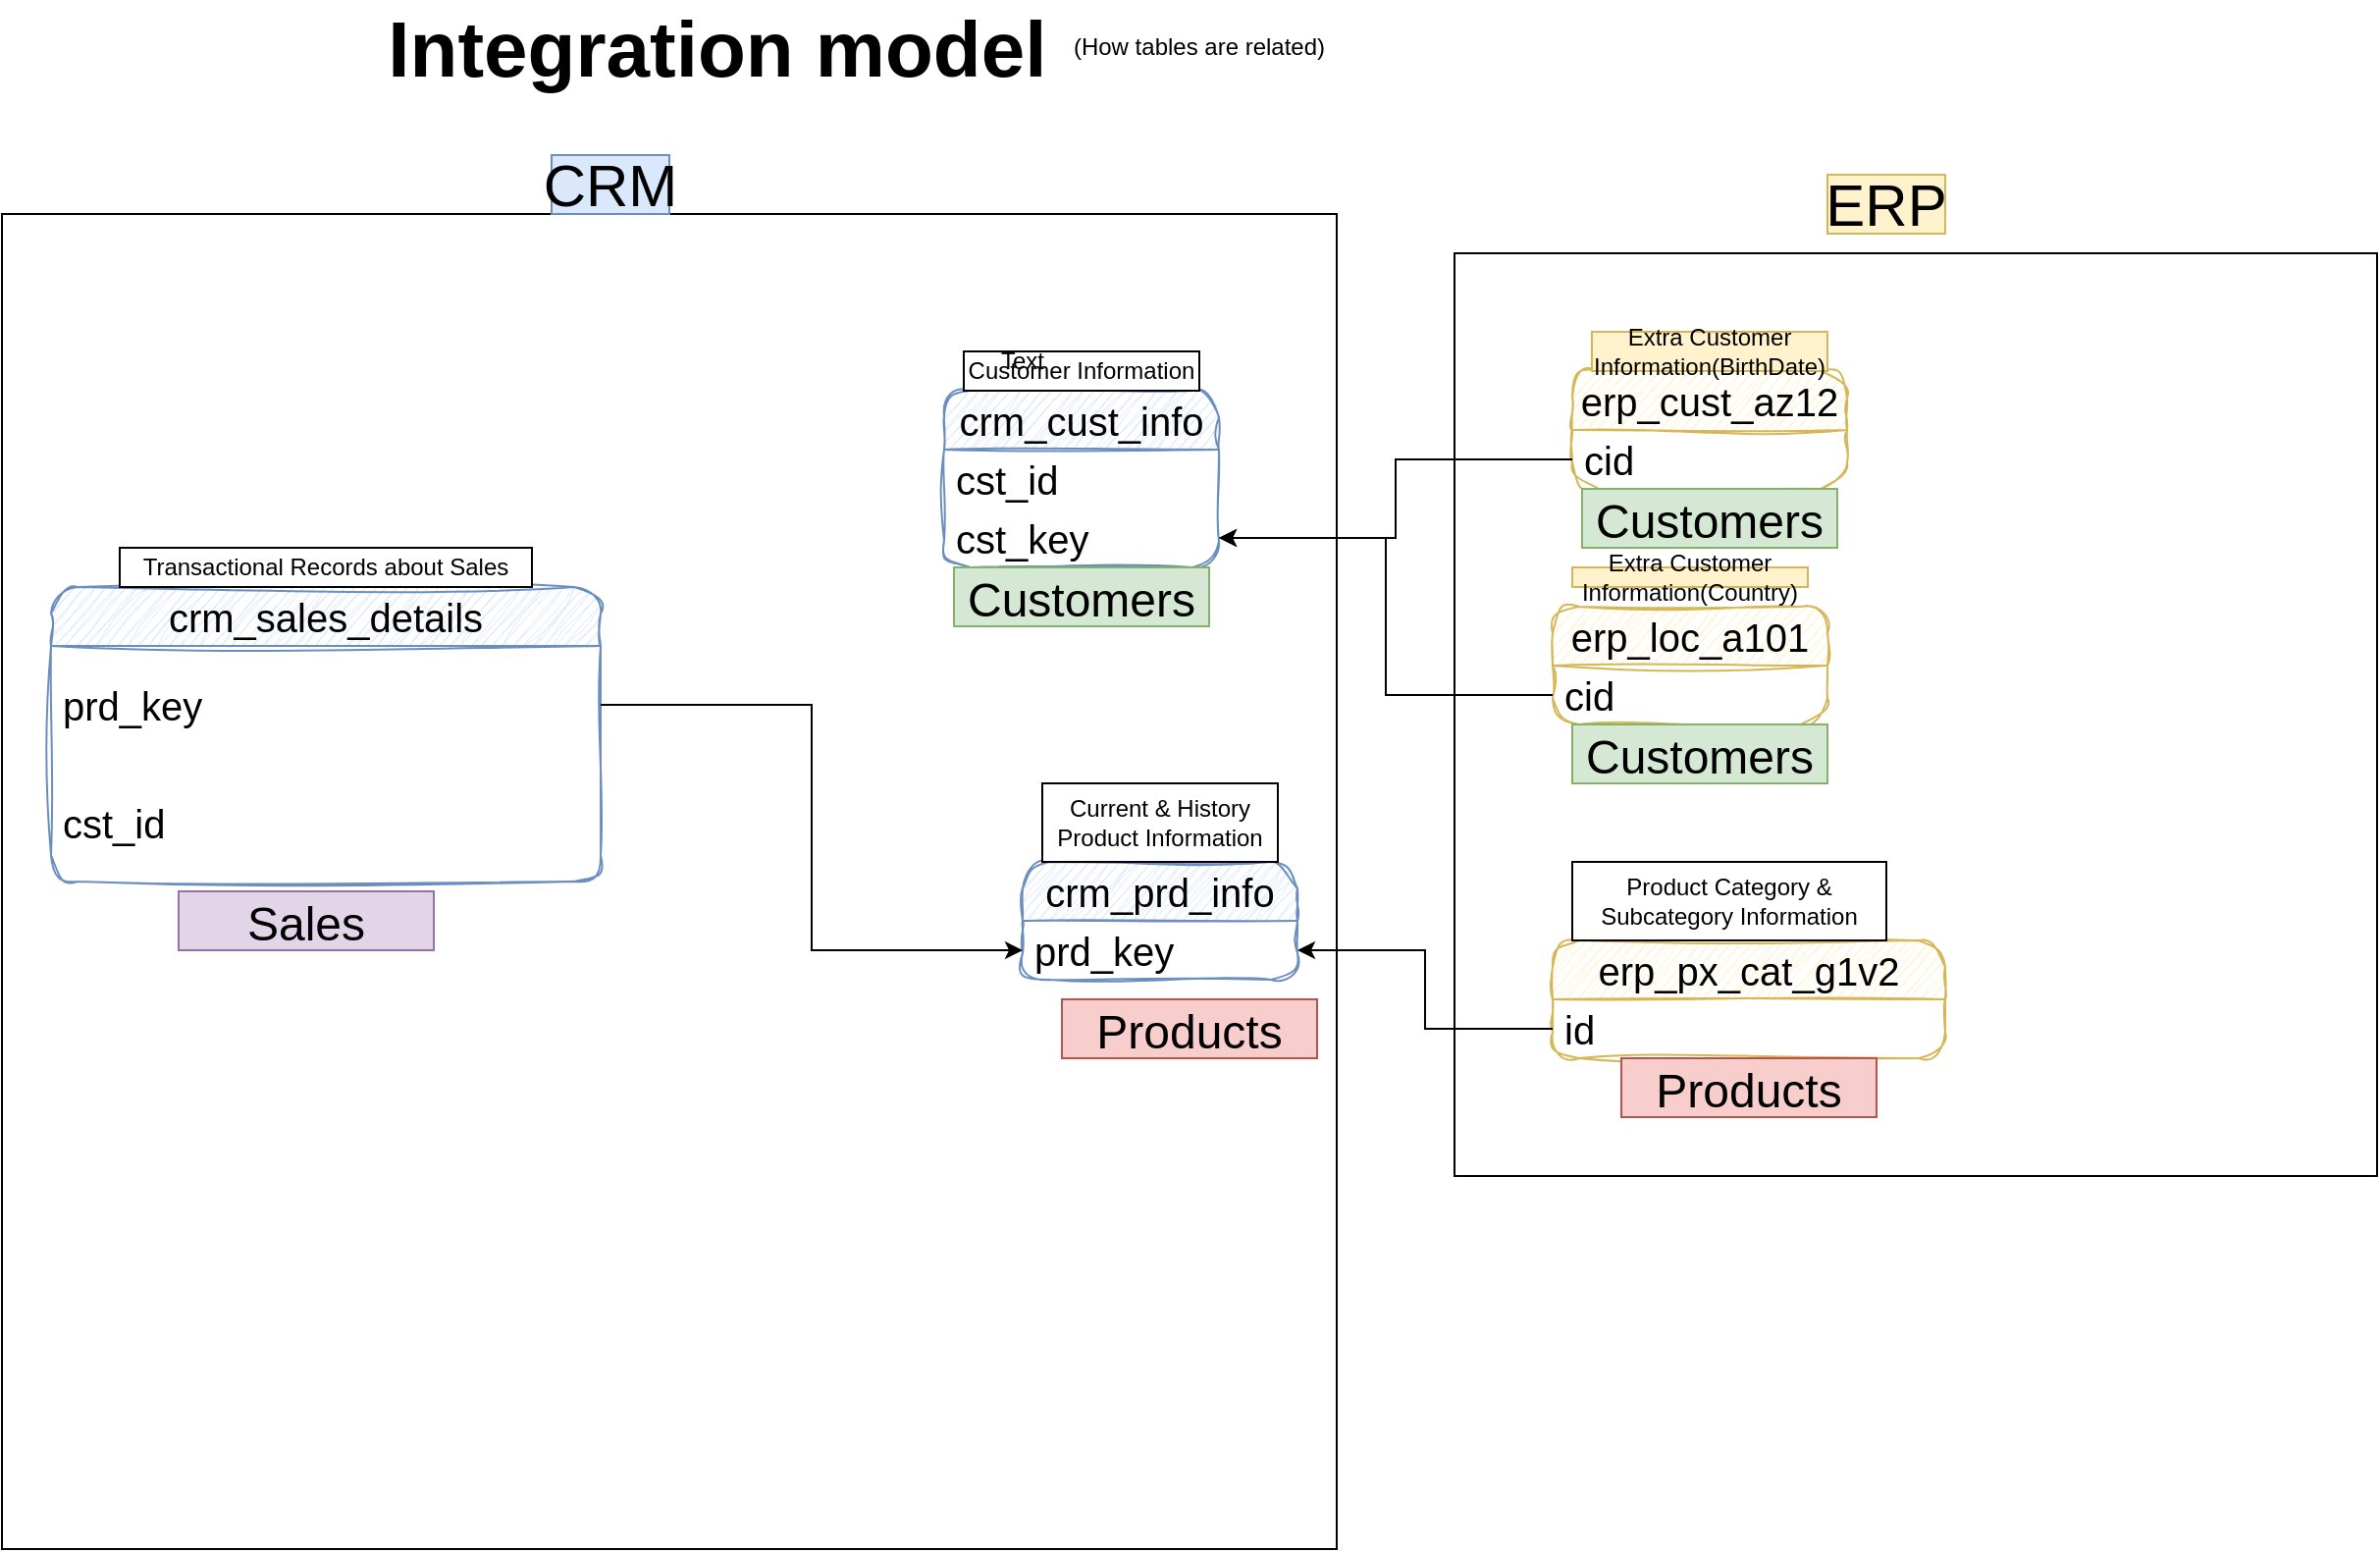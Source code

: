 <mxfile version="26.1.1">
  <diagram name="Page-1" id="FJ1rE6Vz4ivJhDLONamF">
    <mxGraphModel dx="2950" dy="2144" grid="1" gridSize="10" guides="1" tooltips="1" connect="1" arrows="1" fold="1" page="1" pageScale="1" pageWidth="850" pageHeight="1100" math="0" shadow="0">
      <root>
        <mxCell id="0" />
        <mxCell id="1" parent="0" />
        <mxCell id="owWZMEsKMAI6P8K47Dzx-1" value="crm_cust_info" style="swimlane;fontStyle=0;childLayout=stackLayout;horizontal=1;startSize=30;horizontalStack=0;resizeParent=1;resizeParentMax=0;resizeLast=0;collapsible=1;marginBottom=0;whiteSpace=wrap;html=1;fillColor=#dae8fc;strokeColor=#6c8ebf;rounded=1;sketch=1;curveFitting=1;jiggle=2;swimlaneLine=1;fontSize=20;" parent="1" vertex="1">
          <mxGeometry x="370" y="60" width="140" height="90" as="geometry" />
        </mxCell>
        <mxCell id="owWZMEsKMAI6P8K47Dzx-2" value="cst_id" style="text;strokeColor=none;fillColor=none;align=left;verticalAlign=middle;spacingLeft=4;spacingRight=4;overflow=hidden;points=[[0,0.5],[1,0.5]];portConstraint=eastwest;rotatable=0;whiteSpace=wrap;html=1;fontSize=20;" parent="owWZMEsKMAI6P8K47Dzx-1" vertex="1">
          <mxGeometry y="30" width="140" height="30" as="geometry" />
        </mxCell>
        <mxCell id="owWZMEsKMAI6P8K47Dzx-24" value="cst_key" style="text;strokeColor=none;fillColor=none;align=left;verticalAlign=middle;spacingLeft=4;spacingRight=4;overflow=hidden;points=[[0,0.5],[1,0.5]];portConstraint=eastwest;rotatable=0;whiteSpace=wrap;html=1;fontSize=20;" parent="owWZMEsKMAI6P8K47Dzx-1" vertex="1">
          <mxGeometry y="60" width="140" height="30" as="geometry" />
        </mxCell>
        <mxCell id="owWZMEsKMAI6P8K47Dzx-5" value="Customer Information" style="rounded=0;whiteSpace=wrap;html=1;" parent="1" vertex="1">
          <mxGeometry x="380" y="40" width="120" height="20" as="geometry" />
        </mxCell>
        <mxCell id="owWZMEsKMAI6P8K47Dzx-6" value="crm_prd_info" style="swimlane;fontStyle=0;childLayout=stackLayout;horizontal=1;startSize=30;horizontalStack=0;resizeParent=1;resizeParentMax=0;resizeLast=0;collapsible=1;marginBottom=0;whiteSpace=wrap;html=1;fillColor=#dae8fc;strokeColor=#6c8ebf;rounded=1;sketch=1;curveFitting=1;jiggle=2;swimlaneLine=1;fontSize=20;" parent="1" vertex="1">
          <mxGeometry x="410" y="300" width="140" height="60" as="geometry" />
        </mxCell>
        <mxCell id="owWZMEsKMAI6P8K47Dzx-7" value="prd_key" style="text;strokeColor=none;fillColor=none;align=left;verticalAlign=middle;spacingLeft=4;spacingRight=4;overflow=hidden;points=[[0,0.5],[1,0.5]];portConstraint=eastwest;rotatable=0;whiteSpace=wrap;html=1;fontSize=20;" parent="owWZMEsKMAI6P8K47Dzx-6" vertex="1">
          <mxGeometry y="30" width="140" height="30" as="geometry" />
        </mxCell>
        <mxCell id="owWZMEsKMAI6P8K47Dzx-8" value="Current &amp;amp; History Product Information" style="rounded=0;whiteSpace=wrap;html=1;" parent="1" vertex="1">
          <mxGeometry x="420" y="260" width="120" height="40" as="geometry" />
        </mxCell>
        <mxCell id="owWZMEsKMAI6P8K47Dzx-9" value="&lt;font style=&quot;font-size: 40px;&quot;&gt;&lt;b&gt;Integration model&amp;nbsp;&lt;/b&gt;&lt;/font&gt;" style="text;html=1;align=center;verticalAlign=middle;whiteSpace=wrap;rounded=0;" parent="1" vertex="1">
          <mxGeometry x="60" y="-130" width="400" height="30" as="geometry" />
        </mxCell>
        <mxCell id="owWZMEsKMAI6P8K47Dzx-11" value="(How tables are related)" style="text;html=1;align=center;verticalAlign=middle;whiteSpace=wrap;rounded=0;" parent="1" vertex="1">
          <mxGeometry x="390" y="-130" width="220" height="30" as="geometry" />
        </mxCell>
        <mxCell id="owWZMEsKMAI6P8K47Dzx-12" value="crm_sales_details" style="swimlane;fontStyle=0;childLayout=stackLayout;horizontal=1;startSize=30;horizontalStack=0;resizeParent=1;resizeParentMax=0;resizeLast=0;collapsible=1;marginBottom=0;whiteSpace=wrap;html=1;fillColor=#dae8fc;strokeColor=#6c8ebf;rounded=1;sketch=1;curveFitting=1;jiggle=2;swimlaneLine=1;fontSize=20;" parent="1" vertex="1">
          <mxGeometry x="-85" y="160" width="280" height="150" as="geometry" />
        </mxCell>
        <mxCell id="owWZMEsKMAI6P8K47Dzx-13" value="prd_key" style="text;strokeColor=none;fillColor=none;align=left;verticalAlign=middle;spacingLeft=4;spacingRight=4;overflow=hidden;points=[[0,0.5],[1,0.5]];portConstraint=eastwest;rotatable=0;whiteSpace=wrap;html=1;fontSize=20;" parent="owWZMEsKMAI6P8K47Dzx-12" vertex="1">
          <mxGeometry y="30" width="280" height="60" as="geometry" />
        </mxCell>
        <mxCell id="owWZMEsKMAI6P8K47Dzx-16" value="cst_id" style="text;strokeColor=none;fillColor=none;align=left;verticalAlign=middle;spacingLeft=4;spacingRight=4;overflow=hidden;points=[[0,0.5],[1,0.5]];portConstraint=eastwest;rotatable=0;whiteSpace=wrap;html=1;fontSize=20;" parent="owWZMEsKMAI6P8K47Dzx-12" vertex="1">
          <mxGeometry y="90" width="280" height="60" as="geometry" />
        </mxCell>
        <mxCell id="owWZMEsKMAI6P8K47Dzx-14" value="Transactional Records about Sales" style="rounded=0;whiteSpace=wrap;html=1;" parent="1" vertex="1">
          <mxGeometry x="-50" y="140" width="210" height="20" as="geometry" />
        </mxCell>
        <mxCell id="owWZMEsKMAI6P8K47Dzx-20" style="edgeStyle=orthogonalEdgeStyle;rounded=0;orthogonalLoop=1;jettySize=auto;html=1;exitX=1;exitY=0.5;exitDx=0;exitDy=0;entryX=0;entryY=0.5;entryDx=0;entryDy=0;" parent="1" source="owWZMEsKMAI6P8K47Dzx-13" target="owWZMEsKMAI6P8K47Dzx-7" edge="1">
          <mxGeometry relative="1" as="geometry" />
        </mxCell>
        <mxCell id="owWZMEsKMAI6P8K47Dzx-21" value="erp_cust_az12" style="swimlane;fontStyle=0;childLayout=stackLayout;horizontal=1;startSize=30;horizontalStack=0;resizeParent=1;resizeParentMax=0;resizeLast=0;collapsible=1;marginBottom=0;whiteSpace=wrap;html=1;fillColor=#fff2cc;strokeColor=#d6b656;rounded=1;sketch=1;curveFitting=1;jiggle=2;swimlaneLine=1;fontSize=20;" parent="1" vertex="1">
          <mxGeometry x="690" y="50" width="140" height="60" as="geometry" />
        </mxCell>
        <mxCell id="owWZMEsKMAI6P8K47Dzx-22" value="cid" style="text;strokeColor=none;fillColor=none;align=left;verticalAlign=middle;spacingLeft=4;spacingRight=4;overflow=hidden;points=[[0,0.5],[1,0.5]];portConstraint=eastwest;rotatable=0;whiteSpace=wrap;html=1;fontSize=20;" parent="owWZMEsKMAI6P8K47Dzx-21" vertex="1">
          <mxGeometry y="30" width="140" height="30" as="geometry" />
        </mxCell>
        <mxCell id="owWZMEsKMAI6P8K47Dzx-23" value="Extra Customer Information(BirthDate)" style="rounded=0;whiteSpace=wrap;html=1;fillColor=#fff2cc;strokeColor=#d6b656;" parent="1" vertex="1">
          <mxGeometry x="700" y="30" width="120" height="20" as="geometry" />
        </mxCell>
        <mxCell id="owWZMEsKMAI6P8K47Dzx-26" style="edgeStyle=orthogonalEdgeStyle;rounded=0;orthogonalLoop=1;jettySize=auto;html=1;exitX=0;exitY=0.5;exitDx=0;exitDy=0;entryX=1;entryY=0.5;entryDx=0;entryDy=0;" parent="1" source="owWZMEsKMAI6P8K47Dzx-22" target="owWZMEsKMAI6P8K47Dzx-24" edge="1">
          <mxGeometry relative="1" as="geometry" />
        </mxCell>
        <mxCell id="owWZMEsKMAI6P8K47Dzx-27" value="erp_loc_a101" style="swimlane;fontStyle=0;childLayout=stackLayout;horizontal=1;startSize=30;horizontalStack=0;resizeParent=1;resizeParentMax=0;resizeLast=0;collapsible=1;marginBottom=0;whiteSpace=wrap;html=1;fillColor=#fff2cc;strokeColor=#d6b656;rounded=1;sketch=1;curveFitting=1;jiggle=2;swimlaneLine=1;fontSize=20;" parent="1" vertex="1">
          <mxGeometry x="680" y="170" width="140" height="60" as="geometry" />
        </mxCell>
        <mxCell id="owWZMEsKMAI6P8K47Dzx-28" value="cid" style="text;strokeColor=none;fillColor=none;align=left;verticalAlign=middle;spacingLeft=4;spacingRight=4;overflow=hidden;points=[[0,0.5],[1,0.5]];portConstraint=eastwest;rotatable=0;whiteSpace=wrap;html=1;fontSize=20;" parent="owWZMEsKMAI6P8K47Dzx-27" vertex="1">
          <mxGeometry y="30" width="140" height="30" as="geometry" />
        </mxCell>
        <mxCell id="owWZMEsKMAI6P8K47Dzx-29" value="Extra Customer Information(Country)" style="rounded=0;whiteSpace=wrap;html=1;fillColor=#fff2cc;strokeColor=#d6b656;" parent="1" vertex="1">
          <mxGeometry x="690" y="150" width="120" height="10" as="geometry" />
        </mxCell>
        <mxCell id="owWZMEsKMAI6P8K47Dzx-30" style="edgeStyle=orthogonalEdgeStyle;rounded=0;orthogonalLoop=1;jettySize=auto;html=1;exitX=0;exitY=0.5;exitDx=0;exitDy=0;entryX=1;entryY=0.5;entryDx=0;entryDy=0;" parent="1" source="owWZMEsKMAI6P8K47Dzx-28" target="owWZMEsKMAI6P8K47Dzx-24" edge="1">
          <mxGeometry relative="1" as="geometry" />
        </mxCell>
        <mxCell id="owWZMEsKMAI6P8K47Dzx-31" value="erp_px_cat_g1v2" style="swimlane;fontStyle=0;childLayout=stackLayout;horizontal=1;startSize=30;horizontalStack=0;resizeParent=1;resizeParentMax=0;resizeLast=0;collapsible=1;marginBottom=0;whiteSpace=wrap;html=1;fillColor=#fff2cc;strokeColor=#d6b656;rounded=1;sketch=1;curveFitting=1;jiggle=2;swimlaneLine=1;fontSize=20;" parent="1" vertex="1">
          <mxGeometry x="680" y="340" width="200" height="60" as="geometry" />
        </mxCell>
        <mxCell id="owWZMEsKMAI6P8K47Dzx-32" value="id" style="text;strokeColor=none;fillColor=none;align=left;verticalAlign=middle;spacingLeft=4;spacingRight=4;overflow=hidden;points=[[0,0.5],[1,0.5]];portConstraint=eastwest;rotatable=0;whiteSpace=wrap;html=1;fontSize=20;" parent="owWZMEsKMAI6P8K47Dzx-31" vertex="1">
          <mxGeometry y="30" width="200" height="30" as="geometry" />
        </mxCell>
        <mxCell id="owWZMEsKMAI6P8K47Dzx-33" value="Product Category &amp;amp; Subcategory Information" style="rounded=0;whiteSpace=wrap;html=1;" parent="1" vertex="1">
          <mxGeometry x="690" y="300" width="160" height="40" as="geometry" />
        </mxCell>
        <mxCell id="owWZMEsKMAI6P8K47Dzx-34" style="edgeStyle=orthogonalEdgeStyle;rounded=0;orthogonalLoop=1;jettySize=auto;html=1;exitX=0;exitY=0.5;exitDx=0;exitDy=0;entryX=1;entryY=0.5;entryDx=0;entryDy=0;" parent="1" source="owWZMEsKMAI6P8K47Dzx-32" target="owWZMEsKMAI6P8K47Dzx-7" edge="1">
          <mxGeometry relative="1" as="geometry" />
        </mxCell>
        <mxCell id="owWZMEsKMAI6P8K47Dzx-35" value="" style="whiteSpace=wrap;html=1;aspect=fixed;fillColor=none;" parent="1" vertex="1">
          <mxGeometry x="-110" y="-30" width="680" height="680" as="geometry" />
        </mxCell>
        <mxCell id="owWZMEsKMAI6P8K47Dzx-37" value="Text" style="text;html=1;align=center;verticalAlign=middle;whiteSpace=wrap;rounded=0;" parent="1" vertex="1">
          <mxGeometry x="380" y="30" width="60" height="30" as="geometry" />
        </mxCell>
        <mxCell id="owWZMEsKMAI6P8K47Dzx-38" value="&lt;font style=&quot;font-size: 30px;&quot;&gt;CRM&lt;/font&gt;" style="text;html=1;align=center;verticalAlign=middle;whiteSpace=wrap;rounded=0;fillColor=#dae8fc;strokeColor=#6c8ebf;" parent="1" vertex="1">
          <mxGeometry x="170" y="-60" width="60" height="30" as="geometry" />
        </mxCell>
        <mxCell id="owWZMEsKMAI6P8K47Dzx-39" value="" style="whiteSpace=wrap;html=1;aspect=fixed;fillColor=none;" parent="1" vertex="1">
          <mxGeometry x="630" y="-10" width="470" height="470" as="geometry" />
        </mxCell>
        <mxCell id="owWZMEsKMAI6P8K47Dzx-40" value="&lt;font style=&quot;font-size: 30px;&quot;&gt;ERP&lt;/font&gt;" style="text;html=1;align=center;verticalAlign=middle;whiteSpace=wrap;rounded=0;fillColor=#fff2cc;strokeColor=#d6b656;" parent="1" vertex="1">
          <mxGeometry x="820" y="-50" width="60" height="30" as="geometry" />
        </mxCell>
        <mxCell id="_liksZetfF2YFDfTariN-1" value="&lt;font style=&quot;font-size: 24px;&quot;&gt;Products&lt;/font&gt;" style="text;html=1;strokeColor=#b85450;fillColor=#f8cecc;align=center;verticalAlign=middle;whiteSpace=wrap;overflow=hidden;" vertex="1" parent="1">
          <mxGeometry x="715" y="400" width="130" height="30" as="geometry" />
        </mxCell>
        <mxCell id="_liksZetfF2YFDfTariN-2" value="&lt;font style=&quot;font-size: 24px;&quot;&gt;Products&lt;/font&gt;" style="text;html=1;strokeColor=#b85450;fillColor=#f8cecc;align=center;verticalAlign=middle;whiteSpace=wrap;overflow=hidden;" vertex="1" parent="1">
          <mxGeometry x="430" y="370" width="130" height="30" as="geometry" />
        </mxCell>
        <mxCell id="_liksZetfF2YFDfTariN-3" value="&lt;font style=&quot;font-size: 24px;&quot;&gt;Customers&lt;/font&gt;" style="text;html=1;strokeColor=#82b366;fillColor=#d5e8d4;align=center;verticalAlign=middle;whiteSpace=wrap;overflow=hidden;" vertex="1" parent="1">
          <mxGeometry x="690" y="230" width="130" height="30" as="geometry" />
        </mxCell>
        <mxCell id="_liksZetfF2YFDfTariN-4" value="&lt;font style=&quot;font-size: 24px;&quot;&gt;Customers&lt;/font&gt;" style="text;html=1;strokeColor=#82b366;fillColor=#d5e8d4;align=center;verticalAlign=middle;whiteSpace=wrap;overflow=hidden;" vertex="1" parent="1">
          <mxGeometry x="375" y="150" width="130" height="30" as="geometry" />
        </mxCell>
        <mxCell id="_liksZetfF2YFDfTariN-5" value="&lt;font style=&quot;font-size: 24px;&quot;&gt;Customers&lt;/font&gt;" style="text;html=1;strokeColor=#82b366;fillColor=#d5e8d4;align=center;verticalAlign=middle;whiteSpace=wrap;overflow=hidden;" vertex="1" parent="1">
          <mxGeometry x="695" y="110" width="130" height="30" as="geometry" />
        </mxCell>
        <mxCell id="_liksZetfF2YFDfTariN-6" value="&lt;font style=&quot;font-size: 24px;&quot;&gt;Sales&lt;/font&gt;" style="text;html=1;strokeColor=#9673a6;fillColor=#e1d5e7;align=center;verticalAlign=middle;whiteSpace=wrap;overflow=hidden;" vertex="1" parent="1">
          <mxGeometry x="-20" y="315" width="130" height="30" as="geometry" />
        </mxCell>
      </root>
    </mxGraphModel>
  </diagram>
</mxfile>
